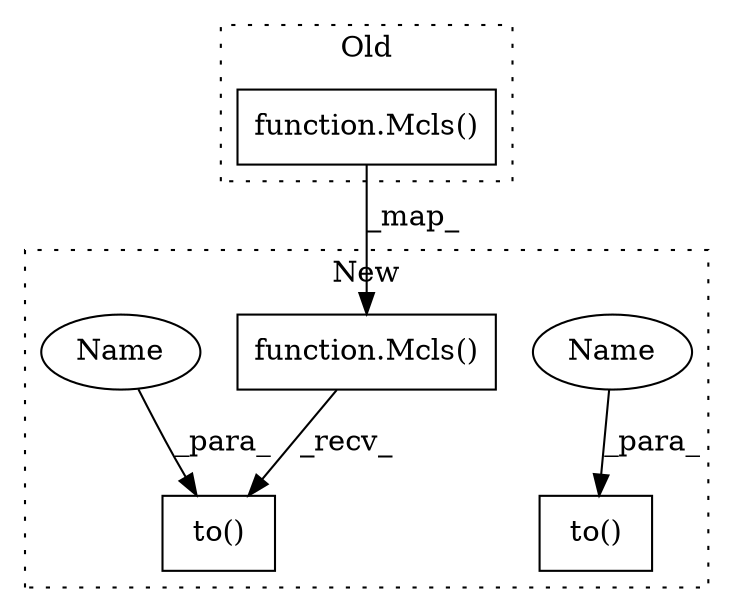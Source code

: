 digraph G {
subgraph cluster0 {
1 [label="function.Mcls()" a="75" s="1990" l="6" shape="box"];
label = "Old";
style="dotted";
}
subgraph cluster1 {
2 [label="function.Mcls()" a="75" s="2032" l="6" shape="box"];
3 [label="to()" a="75" s="2032,2047" l="10,1" shape="box"];
4 [label="to()" a="75" s="1996,2011" l="10,1" shape="box"];
5 [label="Name" a="87" s="2006" l="5" shape="ellipse"];
6 [label="Name" a="87" s="2042" l="5" shape="ellipse"];
label = "New";
style="dotted";
}
1 -> 2 [label="_map_"];
2 -> 3 [label="_recv_"];
5 -> 4 [label="_para_"];
6 -> 3 [label="_para_"];
}